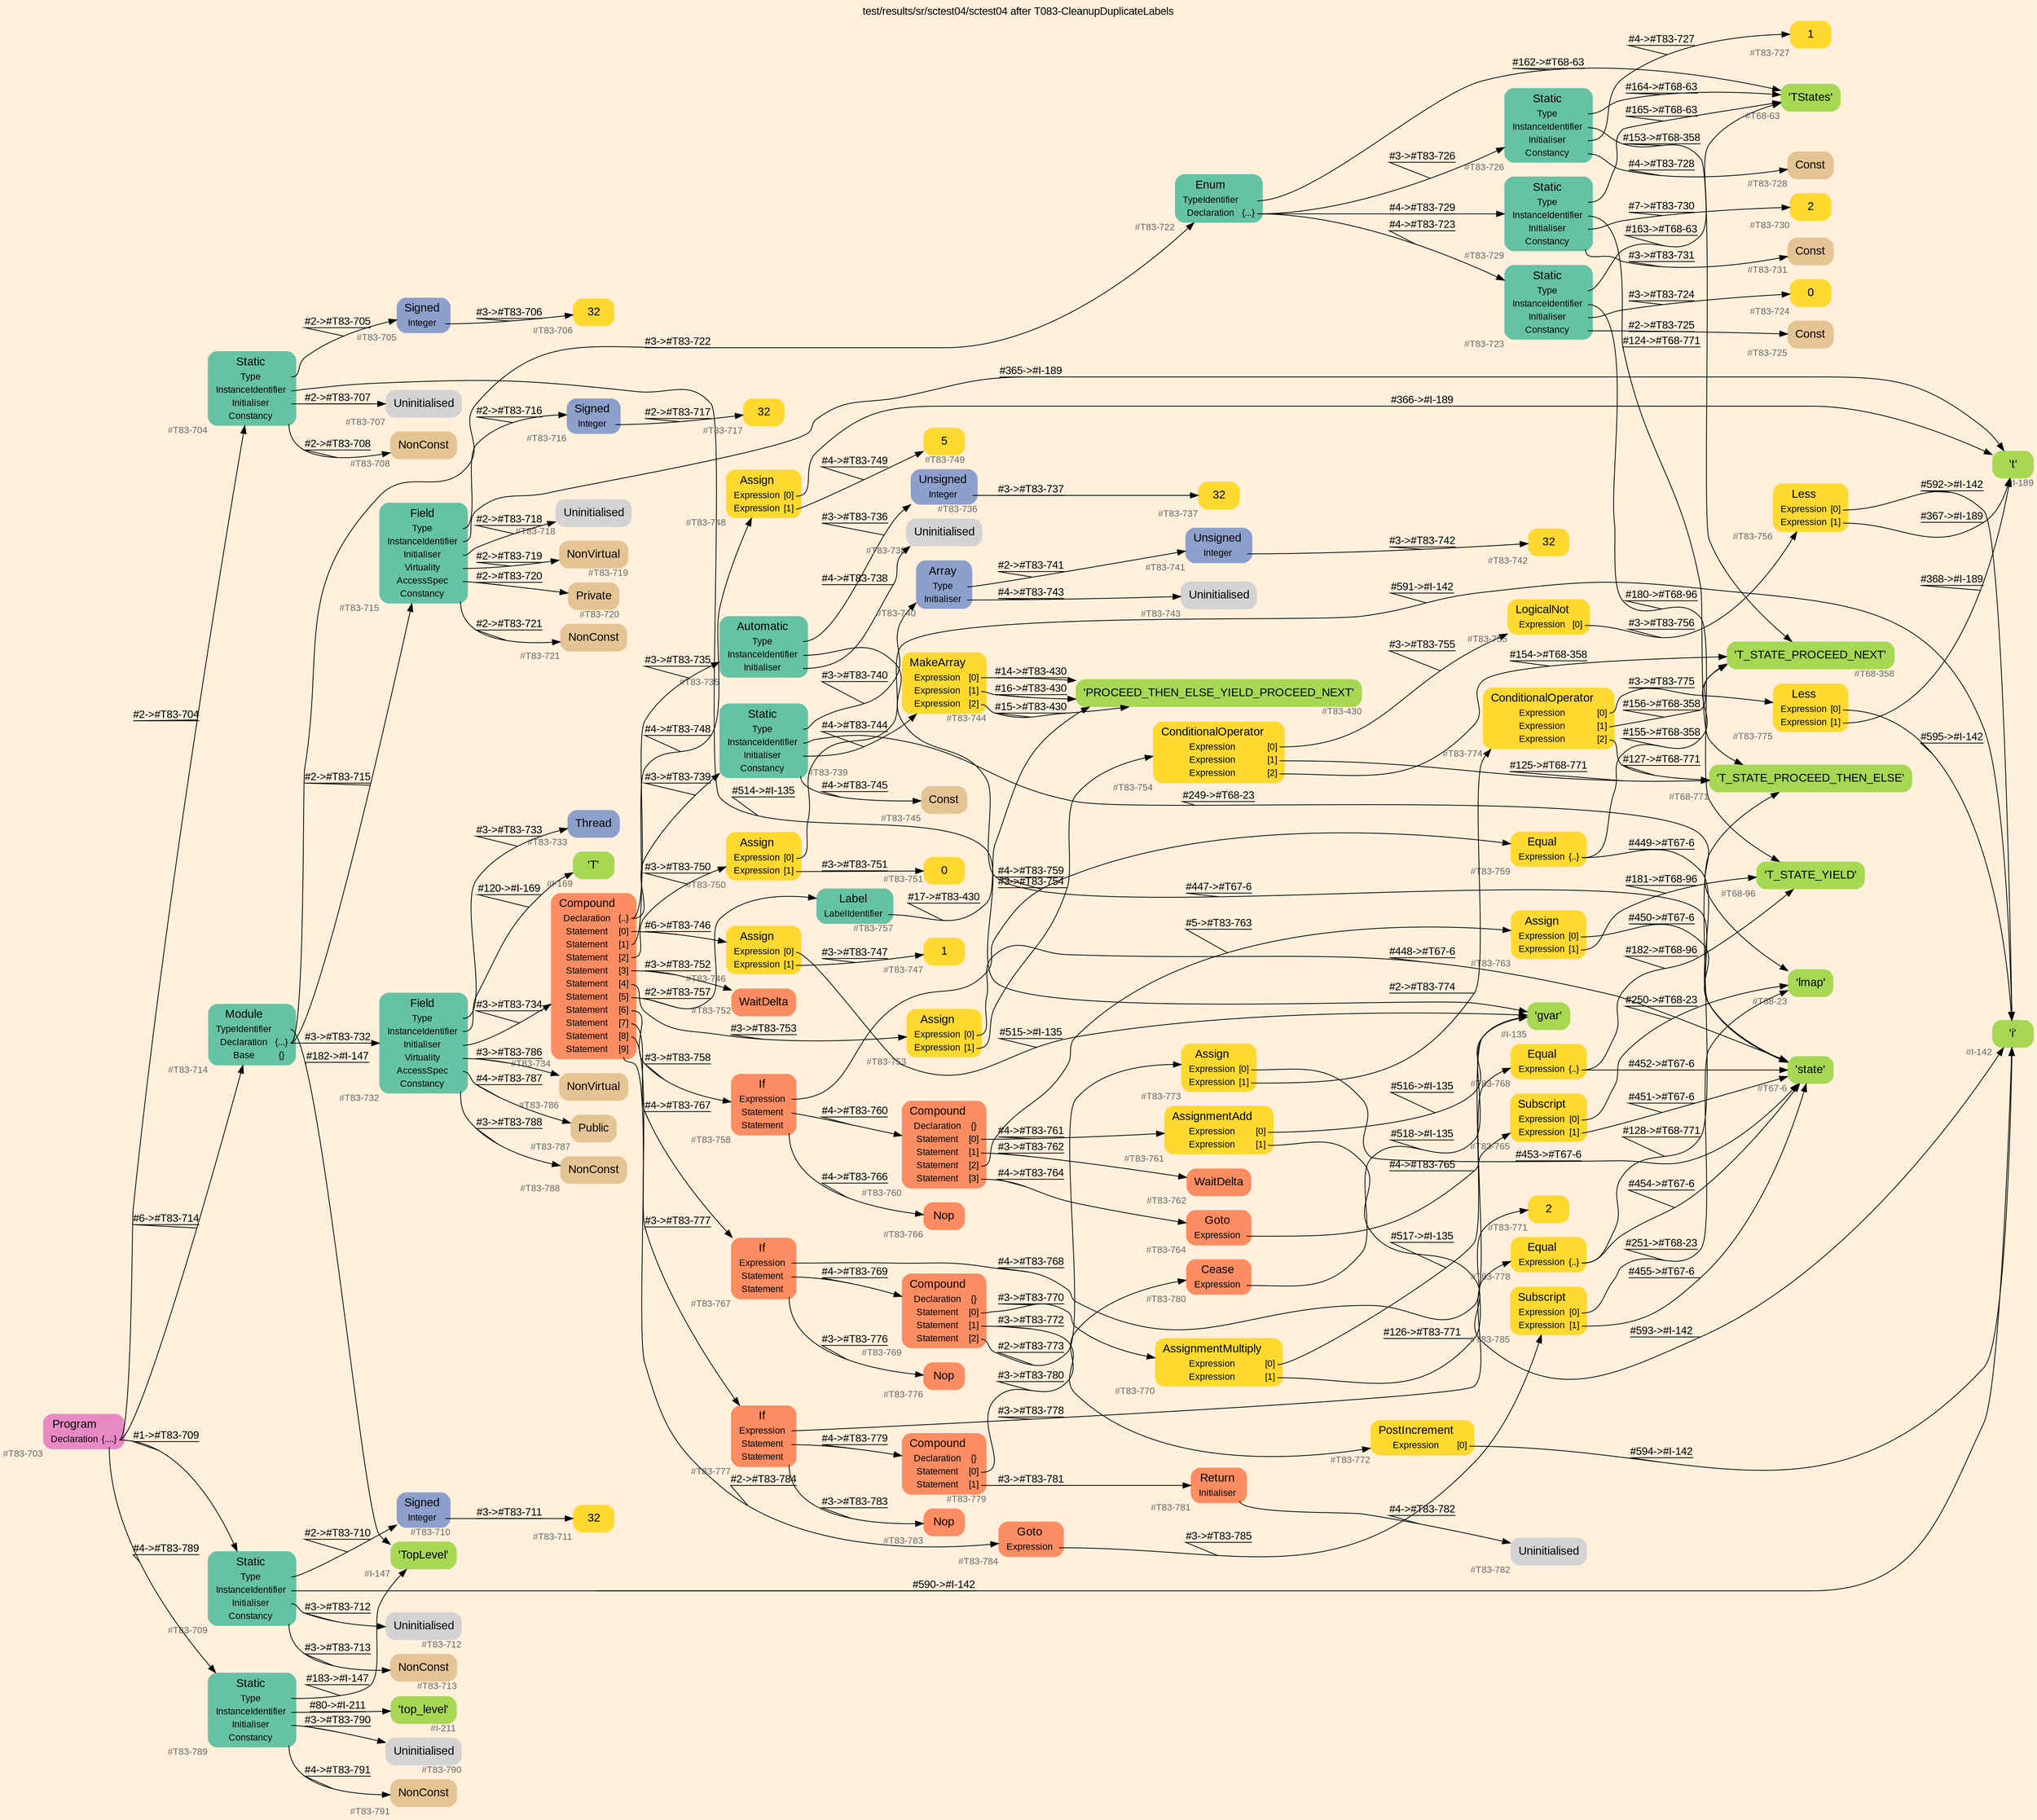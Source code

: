 digraph "test/results/sr/sctest04/sctest04 after T083-CleanupDuplicateLabels" {
label = "test/results/sr/sctest04/sctest04 after T083-CleanupDuplicateLabels"
labelloc = t
graph [
    rankdir = "LR"
    ranksep = 0.3
    bgcolor = antiquewhite1
    color = black
    fontcolor = black
    fontname = "Arial"
];
node [
    fontname = "Arial"
];
edge [
    fontname = "Arial"
];

// -------------------- node figure --------------------
// -------- block #T83-703 ----------
"#T83-703" [
    fillcolor = "/set28/4"
    xlabel = "#T83-703"
    fontsize = "12"
    fontcolor = grey40
    shape = "plaintext"
    label = <<TABLE BORDER="0" CELLBORDER="0" CELLSPACING="0">
     <TR><TD><FONT COLOR="black" POINT-SIZE="15">Program</FONT></TD></TR>
     <TR><TD><FONT COLOR="black" POINT-SIZE="12">Declaration</FONT></TD><TD PORT="port0"><FONT COLOR="black" POINT-SIZE="12">{....}</FONT></TD></TR>
    </TABLE>>
    style = "rounded,filled"
];

// -------- block #T83-704 ----------
"#T83-704" [
    fillcolor = "/set28/1"
    xlabel = "#T83-704"
    fontsize = "12"
    fontcolor = grey40
    shape = "plaintext"
    label = <<TABLE BORDER="0" CELLBORDER="0" CELLSPACING="0">
     <TR><TD><FONT COLOR="black" POINT-SIZE="15">Static</FONT></TD></TR>
     <TR><TD><FONT COLOR="black" POINT-SIZE="12">Type</FONT></TD><TD PORT="port0"></TD></TR>
     <TR><TD><FONT COLOR="black" POINT-SIZE="12">InstanceIdentifier</FONT></TD><TD PORT="port1"></TD></TR>
     <TR><TD><FONT COLOR="black" POINT-SIZE="12">Initialiser</FONT></TD><TD PORT="port2"></TD></TR>
     <TR><TD><FONT COLOR="black" POINT-SIZE="12">Constancy</FONT></TD><TD PORT="port3"></TD></TR>
    </TABLE>>
    style = "rounded,filled"
];

// -------- block #T83-705 ----------
"#T83-705" [
    fillcolor = "/set28/3"
    xlabel = "#T83-705"
    fontsize = "12"
    fontcolor = grey40
    shape = "plaintext"
    label = <<TABLE BORDER="0" CELLBORDER="0" CELLSPACING="0">
     <TR><TD><FONT COLOR="black" POINT-SIZE="15">Signed</FONT></TD></TR>
     <TR><TD><FONT COLOR="black" POINT-SIZE="12">Integer</FONT></TD><TD PORT="port0"></TD></TR>
    </TABLE>>
    style = "rounded,filled"
];

// -------- block #T83-706 ----------
"#T83-706" [
    fillcolor = "/set28/6"
    xlabel = "#T83-706"
    fontsize = "12"
    fontcolor = grey40
    shape = "plaintext"
    label = <<TABLE BORDER="0" CELLBORDER="0" CELLSPACING="0">
     <TR><TD><FONT COLOR="black" POINT-SIZE="15">32</FONT></TD></TR>
    </TABLE>>
    style = "rounded,filled"
];

// -------- block #I-135 ----------
"#I-135" [
    fillcolor = "/set28/5"
    xlabel = "#I-135"
    fontsize = "12"
    fontcolor = grey40
    shape = "plaintext"
    label = <<TABLE BORDER="0" CELLBORDER="0" CELLSPACING="0">
     <TR><TD><FONT COLOR="black" POINT-SIZE="15">'gvar'</FONT></TD></TR>
    </TABLE>>
    style = "rounded,filled"
];

// -------- block #T83-707 ----------
"#T83-707" [
    xlabel = "#T83-707"
    fontsize = "12"
    fontcolor = grey40
    shape = "plaintext"
    label = <<TABLE BORDER="0" CELLBORDER="0" CELLSPACING="0">
     <TR><TD><FONT COLOR="black" POINT-SIZE="15">Uninitialised</FONT></TD></TR>
    </TABLE>>
    style = "rounded,filled"
];

// -------- block #T83-708 ----------
"#T83-708" [
    fillcolor = "/set28/7"
    xlabel = "#T83-708"
    fontsize = "12"
    fontcolor = grey40
    shape = "plaintext"
    label = <<TABLE BORDER="0" CELLBORDER="0" CELLSPACING="0">
     <TR><TD><FONT COLOR="black" POINT-SIZE="15">NonConst</FONT></TD></TR>
    </TABLE>>
    style = "rounded,filled"
];

// -------- block #T83-709 ----------
"#T83-709" [
    fillcolor = "/set28/1"
    xlabel = "#T83-709"
    fontsize = "12"
    fontcolor = grey40
    shape = "plaintext"
    label = <<TABLE BORDER="0" CELLBORDER="0" CELLSPACING="0">
     <TR><TD><FONT COLOR="black" POINT-SIZE="15">Static</FONT></TD></TR>
     <TR><TD><FONT COLOR="black" POINT-SIZE="12">Type</FONT></TD><TD PORT="port0"></TD></TR>
     <TR><TD><FONT COLOR="black" POINT-SIZE="12">InstanceIdentifier</FONT></TD><TD PORT="port1"></TD></TR>
     <TR><TD><FONT COLOR="black" POINT-SIZE="12">Initialiser</FONT></TD><TD PORT="port2"></TD></TR>
     <TR><TD><FONT COLOR="black" POINT-SIZE="12">Constancy</FONT></TD><TD PORT="port3"></TD></TR>
    </TABLE>>
    style = "rounded,filled"
];

// -------- block #T83-710 ----------
"#T83-710" [
    fillcolor = "/set28/3"
    xlabel = "#T83-710"
    fontsize = "12"
    fontcolor = grey40
    shape = "plaintext"
    label = <<TABLE BORDER="0" CELLBORDER="0" CELLSPACING="0">
     <TR><TD><FONT COLOR="black" POINT-SIZE="15">Signed</FONT></TD></TR>
     <TR><TD><FONT COLOR="black" POINT-SIZE="12">Integer</FONT></TD><TD PORT="port0"></TD></TR>
    </TABLE>>
    style = "rounded,filled"
];

// -------- block #T83-711 ----------
"#T83-711" [
    fillcolor = "/set28/6"
    xlabel = "#T83-711"
    fontsize = "12"
    fontcolor = grey40
    shape = "plaintext"
    label = <<TABLE BORDER="0" CELLBORDER="0" CELLSPACING="0">
     <TR><TD><FONT COLOR="black" POINT-SIZE="15">32</FONT></TD></TR>
    </TABLE>>
    style = "rounded,filled"
];

// -------- block #I-142 ----------
"#I-142" [
    fillcolor = "/set28/5"
    xlabel = "#I-142"
    fontsize = "12"
    fontcolor = grey40
    shape = "plaintext"
    label = <<TABLE BORDER="0" CELLBORDER="0" CELLSPACING="0">
     <TR><TD><FONT COLOR="black" POINT-SIZE="15">'i'</FONT></TD></TR>
    </TABLE>>
    style = "rounded,filled"
];

// -------- block #T83-712 ----------
"#T83-712" [
    xlabel = "#T83-712"
    fontsize = "12"
    fontcolor = grey40
    shape = "plaintext"
    label = <<TABLE BORDER="0" CELLBORDER="0" CELLSPACING="0">
     <TR><TD><FONT COLOR="black" POINT-SIZE="15">Uninitialised</FONT></TD></TR>
    </TABLE>>
    style = "rounded,filled"
];

// -------- block #T83-713 ----------
"#T83-713" [
    fillcolor = "/set28/7"
    xlabel = "#T83-713"
    fontsize = "12"
    fontcolor = grey40
    shape = "plaintext"
    label = <<TABLE BORDER="0" CELLBORDER="0" CELLSPACING="0">
     <TR><TD><FONT COLOR="black" POINT-SIZE="15">NonConst</FONT></TD></TR>
    </TABLE>>
    style = "rounded,filled"
];

// -------- block #T83-714 ----------
"#T83-714" [
    fillcolor = "/set28/1"
    xlabel = "#T83-714"
    fontsize = "12"
    fontcolor = grey40
    shape = "plaintext"
    label = <<TABLE BORDER="0" CELLBORDER="0" CELLSPACING="0">
     <TR><TD><FONT COLOR="black" POINT-SIZE="15">Module</FONT></TD></TR>
     <TR><TD><FONT COLOR="black" POINT-SIZE="12">TypeIdentifier</FONT></TD><TD PORT="port0"></TD></TR>
     <TR><TD><FONT COLOR="black" POINT-SIZE="12">Declaration</FONT></TD><TD PORT="port1"><FONT COLOR="black" POINT-SIZE="12">{...}</FONT></TD></TR>
     <TR><TD><FONT COLOR="black" POINT-SIZE="12">Base</FONT></TD><TD PORT="port2"><FONT COLOR="black" POINT-SIZE="12">{}</FONT></TD></TR>
    </TABLE>>
    style = "rounded,filled"
];

// -------- block #I-147 ----------
"#I-147" [
    fillcolor = "/set28/5"
    xlabel = "#I-147"
    fontsize = "12"
    fontcolor = grey40
    shape = "plaintext"
    label = <<TABLE BORDER="0" CELLBORDER="0" CELLSPACING="0">
     <TR><TD><FONT COLOR="black" POINT-SIZE="15">'TopLevel'</FONT></TD></TR>
    </TABLE>>
    style = "rounded,filled"
];

// -------- block #T83-715 ----------
"#T83-715" [
    fillcolor = "/set28/1"
    xlabel = "#T83-715"
    fontsize = "12"
    fontcolor = grey40
    shape = "plaintext"
    label = <<TABLE BORDER="0" CELLBORDER="0" CELLSPACING="0">
     <TR><TD><FONT COLOR="black" POINT-SIZE="15">Field</FONT></TD></TR>
     <TR><TD><FONT COLOR="black" POINT-SIZE="12">Type</FONT></TD><TD PORT="port0"></TD></TR>
     <TR><TD><FONT COLOR="black" POINT-SIZE="12">InstanceIdentifier</FONT></TD><TD PORT="port1"></TD></TR>
     <TR><TD><FONT COLOR="black" POINT-SIZE="12">Initialiser</FONT></TD><TD PORT="port2"></TD></TR>
     <TR><TD><FONT COLOR="black" POINT-SIZE="12">Virtuality</FONT></TD><TD PORT="port3"></TD></TR>
     <TR><TD><FONT COLOR="black" POINT-SIZE="12">AccessSpec</FONT></TD><TD PORT="port4"></TD></TR>
     <TR><TD><FONT COLOR="black" POINT-SIZE="12">Constancy</FONT></TD><TD PORT="port5"></TD></TR>
    </TABLE>>
    style = "rounded,filled"
];

// -------- block #T83-716 ----------
"#T83-716" [
    fillcolor = "/set28/3"
    xlabel = "#T83-716"
    fontsize = "12"
    fontcolor = grey40
    shape = "plaintext"
    label = <<TABLE BORDER="0" CELLBORDER="0" CELLSPACING="0">
     <TR><TD><FONT COLOR="black" POINT-SIZE="15">Signed</FONT></TD></TR>
     <TR><TD><FONT COLOR="black" POINT-SIZE="12">Integer</FONT></TD><TD PORT="port0"></TD></TR>
    </TABLE>>
    style = "rounded,filled"
];

// -------- block #T83-717 ----------
"#T83-717" [
    fillcolor = "/set28/6"
    xlabel = "#T83-717"
    fontsize = "12"
    fontcolor = grey40
    shape = "plaintext"
    label = <<TABLE BORDER="0" CELLBORDER="0" CELLSPACING="0">
     <TR><TD><FONT COLOR="black" POINT-SIZE="15">32</FONT></TD></TR>
    </TABLE>>
    style = "rounded,filled"
];

// -------- block #I-189 ----------
"#I-189" [
    fillcolor = "/set28/5"
    xlabel = "#I-189"
    fontsize = "12"
    fontcolor = grey40
    shape = "plaintext"
    label = <<TABLE BORDER="0" CELLBORDER="0" CELLSPACING="0">
     <TR><TD><FONT COLOR="black" POINT-SIZE="15">'t'</FONT></TD></TR>
    </TABLE>>
    style = "rounded,filled"
];

// -------- block #T83-718 ----------
"#T83-718" [
    xlabel = "#T83-718"
    fontsize = "12"
    fontcolor = grey40
    shape = "plaintext"
    label = <<TABLE BORDER="0" CELLBORDER="0" CELLSPACING="0">
     <TR><TD><FONT COLOR="black" POINT-SIZE="15">Uninitialised</FONT></TD></TR>
    </TABLE>>
    style = "rounded,filled"
];

// -------- block #T83-719 ----------
"#T83-719" [
    fillcolor = "/set28/7"
    xlabel = "#T83-719"
    fontsize = "12"
    fontcolor = grey40
    shape = "plaintext"
    label = <<TABLE BORDER="0" CELLBORDER="0" CELLSPACING="0">
     <TR><TD><FONT COLOR="black" POINT-SIZE="15">NonVirtual</FONT></TD></TR>
    </TABLE>>
    style = "rounded,filled"
];

// -------- block #T83-720 ----------
"#T83-720" [
    fillcolor = "/set28/7"
    xlabel = "#T83-720"
    fontsize = "12"
    fontcolor = grey40
    shape = "plaintext"
    label = <<TABLE BORDER="0" CELLBORDER="0" CELLSPACING="0">
     <TR><TD><FONT COLOR="black" POINT-SIZE="15">Private</FONT></TD></TR>
    </TABLE>>
    style = "rounded,filled"
];

// -------- block #T83-721 ----------
"#T83-721" [
    fillcolor = "/set28/7"
    xlabel = "#T83-721"
    fontsize = "12"
    fontcolor = grey40
    shape = "plaintext"
    label = <<TABLE BORDER="0" CELLBORDER="0" CELLSPACING="0">
     <TR><TD><FONT COLOR="black" POINT-SIZE="15">NonConst</FONT></TD></TR>
    </TABLE>>
    style = "rounded,filled"
];

// -------- block #T83-722 ----------
"#T83-722" [
    fillcolor = "/set28/1"
    xlabel = "#T83-722"
    fontsize = "12"
    fontcolor = grey40
    shape = "plaintext"
    label = <<TABLE BORDER="0" CELLBORDER="0" CELLSPACING="0">
     <TR><TD><FONT COLOR="black" POINT-SIZE="15">Enum</FONT></TD></TR>
     <TR><TD><FONT COLOR="black" POINT-SIZE="12">TypeIdentifier</FONT></TD><TD PORT="port0"></TD></TR>
     <TR><TD><FONT COLOR="black" POINT-SIZE="12">Declaration</FONT></TD><TD PORT="port1"><FONT COLOR="black" POINT-SIZE="12">{...}</FONT></TD></TR>
    </TABLE>>
    style = "rounded,filled"
];

// -------- block #T68-63 ----------
"#T68-63" [
    fillcolor = "/set28/5"
    xlabel = "#T68-63"
    fontsize = "12"
    fontcolor = grey40
    shape = "plaintext"
    label = <<TABLE BORDER="0" CELLBORDER="0" CELLSPACING="0">
     <TR><TD><FONT COLOR="black" POINT-SIZE="15">'TStates'</FONT></TD></TR>
    </TABLE>>
    style = "rounded,filled"
];

// -------- block #T83-723 ----------
"#T83-723" [
    fillcolor = "/set28/1"
    xlabel = "#T83-723"
    fontsize = "12"
    fontcolor = grey40
    shape = "plaintext"
    label = <<TABLE BORDER="0" CELLBORDER="0" CELLSPACING="0">
     <TR><TD><FONT COLOR="black" POINT-SIZE="15">Static</FONT></TD></TR>
     <TR><TD><FONT COLOR="black" POINT-SIZE="12">Type</FONT></TD><TD PORT="port0"></TD></TR>
     <TR><TD><FONT COLOR="black" POINT-SIZE="12">InstanceIdentifier</FONT></TD><TD PORT="port1"></TD></TR>
     <TR><TD><FONT COLOR="black" POINT-SIZE="12">Initialiser</FONT></TD><TD PORT="port2"></TD></TR>
     <TR><TD><FONT COLOR="black" POINT-SIZE="12">Constancy</FONT></TD><TD PORT="port3"></TD></TR>
    </TABLE>>
    style = "rounded,filled"
];

// -------- block #T68-96 ----------
"#T68-96" [
    fillcolor = "/set28/5"
    xlabel = "#T68-96"
    fontsize = "12"
    fontcolor = grey40
    shape = "plaintext"
    label = <<TABLE BORDER="0" CELLBORDER="0" CELLSPACING="0">
     <TR><TD><FONT COLOR="black" POINT-SIZE="15">'T_STATE_YIELD'</FONT></TD></TR>
    </TABLE>>
    style = "rounded,filled"
];

// -------- block #T83-724 ----------
"#T83-724" [
    fillcolor = "/set28/6"
    xlabel = "#T83-724"
    fontsize = "12"
    fontcolor = grey40
    shape = "plaintext"
    label = <<TABLE BORDER="0" CELLBORDER="0" CELLSPACING="0">
     <TR><TD><FONT COLOR="black" POINT-SIZE="15">0</FONT></TD></TR>
    </TABLE>>
    style = "rounded,filled"
];

// -------- block #T83-725 ----------
"#T83-725" [
    fillcolor = "/set28/7"
    xlabel = "#T83-725"
    fontsize = "12"
    fontcolor = grey40
    shape = "plaintext"
    label = <<TABLE BORDER="0" CELLBORDER="0" CELLSPACING="0">
     <TR><TD><FONT COLOR="black" POINT-SIZE="15">Const</FONT></TD></TR>
    </TABLE>>
    style = "rounded,filled"
];

// -------- block #T83-726 ----------
"#T83-726" [
    fillcolor = "/set28/1"
    xlabel = "#T83-726"
    fontsize = "12"
    fontcolor = grey40
    shape = "plaintext"
    label = <<TABLE BORDER="0" CELLBORDER="0" CELLSPACING="0">
     <TR><TD><FONT COLOR="black" POINT-SIZE="15">Static</FONT></TD></TR>
     <TR><TD><FONT COLOR="black" POINT-SIZE="12">Type</FONT></TD><TD PORT="port0"></TD></TR>
     <TR><TD><FONT COLOR="black" POINT-SIZE="12">InstanceIdentifier</FONT></TD><TD PORT="port1"></TD></TR>
     <TR><TD><FONT COLOR="black" POINT-SIZE="12">Initialiser</FONT></TD><TD PORT="port2"></TD></TR>
     <TR><TD><FONT COLOR="black" POINT-SIZE="12">Constancy</FONT></TD><TD PORT="port3"></TD></TR>
    </TABLE>>
    style = "rounded,filled"
];

// -------- block #T68-358 ----------
"#T68-358" [
    fillcolor = "/set28/5"
    xlabel = "#T68-358"
    fontsize = "12"
    fontcolor = grey40
    shape = "plaintext"
    label = <<TABLE BORDER="0" CELLBORDER="0" CELLSPACING="0">
     <TR><TD><FONT COLOR="black" POINT-SIZE="15">'T_STATE_PROCEED_NEXT'</FONT></TD></TR>
    </TABLE>>
    style = "rounded,filled"
];

// -------- block #T83-727 ----------
"#T83-727" [
    fillcolor = "/set28/6"
    xlabel = "#T83-727"
    fontsize = "12"
    fontcolor = grey40
    shape = "plaintext"
    label = <<TABLE BORDER="0" CELLBORDER="0" CELLSPACING="0">
     <TR><TD><FONT COLOR="black" POINT-SIZE="15">1</FONT></TD></TR>
    </TABLE>>
    style = "rounded,filled"
];

// -------- block #T83-728 ----------
"#T83-728" [
    fillcolor = "/set28/7"
    xlabel = "#T83-728"
    fontsize = "12"
    fontcolor = grey40
    shape = "plaintext"
    label = <<TABLE BORDER="0" CELLBORDER="0" CELLSPACING="0">
     <TR><TD><FONT COLOR="black" POINT-SIZE="15">Const</FONT></TD></TR>
    </TABLE>>
    style = "rounded,filled"
];

// -------- block #T83-729 ----------
"#T83-729" [
    fillcolor = "/set28/1"
    xlabel = "#T83-729"
    fontsize = "12"
    fontcolor = grey40
    shape = "plaintext"
    label = <<TABLE BORDER="0" CELLBORDER="0" CELLSPACING="0">
     <TR><TD><FONT COLOR="black" POINT-SIZE="15">Static</FONT></TD></TR>
     <TR><TD><FONT COLOR="black" POINT-SIZE="12">Type</FONT></TD><TD PORT="port0"></TD></TR>
     <TR><TD><FONT COLOR="black" POINT-SIZE="12">InstanceIdentifier</FONT></TD><TD PORT="port1"></TD></TR>
     <TR><TD><FONT COLOR="black" POINT-SIZE="12">Initialiser</FONT></TD><TD PORT="port2"></TD></TR>
     <TR><TD><FONT COLOR="black" POINT-SIZE="12">Constancy</FONT></TD><TD PORT="port3"></TD></TR>
    </TABLE>>
    style = "rounded,filled"
];

// -------- block #T68-771 ----------
"#T68-771" [
    fillcolor = "/set28/5"
    xlabel = "#T68-771"
    fontsize = "12"
    fontcolor = grey40
    shape = "plaintext"
    label = <<TABLE BORDER="0" CELLBORDER="0" CELLSPACING="0">
     <TR><TD><FONT COLOR="black" POINT-SIZE="15">'T_STATE_PROCEED_THEN_ELSE'</FONT></TD></TR>
    </TABLE>>
    style = "rounded,filled"
];

// -------- block #T83-730 ----------
"#T83-730" [
    fillcolor = "/set28/6"
    xlabel = "#T83-730"
    fontsize = "12"
    fontcolor = grey40
    shape = "plaintext"
    label = <<TABLE BORDER="0" CELLBORDER="0" CELLSPACING="0">
     <TR><TD><FONT COLOR="black" POINT-SIZE="15">2</FONT></TD></TR>
    </TABLE>>
    style = "rounded,filled"
];

// -------- block #T83-731 ----------
"#T83-731" [
    fillcolor = "/set28/7"
    xlabel = "#T83-731"
    fontsize = "12"
    fontcolor = grey40
    shape = "plaintext"
    label = <<TABLE BORDER="0" CELLBORDER="0" CELLSPACING="0">
     <TR><TD><FONT COLOR="black" POINT-SIZE="15">Const</FONT></TD></TR>
    </TABLE>>
    style = "rounded,filled"
];

// -------- block #T83-732 ----------
"#T83-732" [
    fillcolor = "/set28/1"
    xlabel = "#T83-732"
    fontsize = "12"
    fontcolor = grey40
    shape = "plaintext"
    label = <<TABLE BORDER="0" CELLBORDER="0" CELLSPACING="0">
     <TR><TD><FONT COLOR="black" POINT-SIZE="15">Field</FONT></TD></TR>
     <TR><TD><FONT COLOR="black" POINT-SIZE="12">Type</FONT></TD><TD PORT="port0"></TD></TR>
     <TR><TD><FONT COLOR="black" POINT-SIZE="12">InstanceIdentifier</FONT></TD><TD PORT="port1"></TD></TR>
     <TR><TD><FONT COLOR="black" POINT-SIZE="12">Initialiser</FONT></TD><TD PORT="port2"></TD></TR>
     <TR><TD><FONT COLOR="black" POINT-SIZE="12">Virtuality</FONT></TD><TD PORT="port3"></TD></TR>
     <TR><TD><FONT COLOR="black" POINT-SIZE="12">AccessSpec</FONT></TD><TD PORT="port4"></TD></TR>
     <TR><TD><FONT COLOR="black" POINT-SIZE="12">Constancy</FONT></TD><TD PORT="port5"></TD></TR>
    </TABLE>>
    style = "rounded,filled"
];

// -------- block #T83-733 ----------
"#T83-733" [
    fillcolor = "/set28/3"
    xlabel = "#T83-733"
    fontsize = "12"
    fontcolor = grey40
    shape = "plaintext"
    label = <<TABLE BORDER="0" CELLBORDER="0" CELLSPACING="0">
     <TR><TD><FONT COLOR="black" POINT-SIZE="15">Thread</FONT></TD></TR>
    </TABLE>>
    style = "rounded,filled"
];

// -------- block #I-169 ----------
"#I-169" [
    fillcolor = "/set28/5"
    xlabel = "#I-169"
    fontsize = "12"
    fontcolor = grey40
    shape = "plaintext"
    label = <<TABLE BORDER="0" CELLBORDER="0" CELLSPACING="0">
     <TR><TD><FONT COLOR="black" POINT-SIZE="15">'T'</FONT></TD></TR>
    </TABLE>>
    style = "rounded,filled"
];

// -------- block #T83-734 ----------
"#T83-734" [
    fillcolor = "/set28/2"
    xlabel = "#T83-734"
    fontsize = "12"
    fontcolor = grey40
    shape = "plaintext"
    label = <<TABLE BORDER="0" CELLBORDER="0" CELLSPACING="0">
     <TR><TD><FONT COLOR="black" POINT-SIZE="15">Compound</FONT></TD></TR>
     <TR><TD><FONT COLOR="black" POINT-SIZE="12">Declaration</FONT></TD><TD PORT="port0"><FONT COLOR="black" POINT-SIZE="12">{..}</FONT></TD></TR>
     <TR><TD><FONT COLOR="black" POINT-SIZE="12">Statement</FONT></TD><TD PORT="port1"><FONT COLOR="black" POINT-SIZE="12">[0]</FONT></TD></TR>
     <TR><TD><FONT COLOR="black" POINT-SIZE="12">Statement</FONT></TD><TD PORT="port2"><FONT COLOR="black" POINT-SIZE="12">[1]</FONT></TD></TR>
     <TR><TD><FONT COLOR="black" POINT-SIZE="12">Statement</FONT></TD><TD PORT="port3"><FONT COLOR="black" POINT-SIZE="12">[2]</FONT></TD></TR>
     <TR><TD><FONT COLOR="black" POINT-SIZE="12">Statement</FONT></TD><TD PORT="port4"><FONT COLOR="black" POINT-SIZE="12">[3]</FONT></TD></TR>
     <TR><TD><FONT COLOR="black" POINT-SIZE="12">Statement</FONT></TD><TD PORT="port5"><FONT COLOR="black" POINT-SIZE="12">[4]</FONT></TD></TR>
     <TR><TD><FONT COLOR="black" POINT-SIZE="12">Statement</FONT></TD><TD PORT="port6"><FONT COLOR="black" POINT-SIZE="12">[5]</FONT></TD></TR>
     <TR><TD><FONT COLOR="black" POINT-SIZE="12">Statement</FONT></TD><TD PORT="port7"><FONT COLOR="black" POINT-SIZE="12">[6]</FONT></TD></TR>
     <TR><TD><FONT COLOR="black" POINT-SIZE="12">Statement</FONT></TD><TD PORT="port8"><FONT COLOR="black" POINT-SIZE="12">[7]</FONT></TD></TR>
     <TR><TD><FONT COLOR="black" POINT-SIZE="12">Statement</FONT></TD><TD PORT="port9"><FONT COLOR="black" POINT-SIZE="12">[8]</FONT></TD></TR>
     <TR><TD><FONT COLOR="black" POINT-SIZE="12">Statement</FONT></TD><TD PORT="port10"><FONT COLOR="black" POINT-SIZE="12">[9]</FONT></TD></TR>
    </TABLE>>
    style = "rounded,filled"
];

// -------- block #T83-735 ----------
"#T83-735" [
    fillcolor = "/set28/1"
    xlabel = "#T83-735"
    fontsize = "12"
    fontcolor = grey40
    shape = "plaintext"
    label = <<TABLE BORDER="0" CELLBORDER="0" CELLSPACING="0">
     <TR><TD><FONT COLOR="black" POINT-SIZE="15">Automatic</FONT></TD></TR>
     <TR><TD><FONT COLOR="black" POINT-SIZE="12">Type</FONT></TD><TD PORT="port0"></TD></TR>
     <TR><TD><FONT COLOR="black" POINT-SIZE="12">InstanceIdentifier</FONT></TD><TD PORT="port1"></TD></TR>
     <TR><TD><FONT COLOR="black" POINT-SIZE="12">Initialiser</FONT></TD><TD PORT="port2"></TD></TR>
    </TABLE>>
    style = "rounded,filled"
];

// -------- block #T83-736 ----------
"#T83-736" [
    fillcolor = "/set28/3"
    xlabel = "#T83-736"
    fontsize = "12"
    fontcolor = grey40
    shape = "plaintext"
    label = <<TABLE BORDER="0" CELLBORDER="0" CELLSPACING="0">
     <TR><TD><FONT COLOR="black" POINT-SIZE="15">Unsigned</FONT></TD></TR>
     <TR><TD><FONT COLOR="black" POINT-SIZE="12">Integer</FONT></TD><TD PORT="port0"></TD></TR>
    </TABLE>>
    style = "rounded,filled"
];

// -------- block #T83-737 ----------
"#T83-737" [
    fillcolor = "/set28/6"
    xlabel = "#T83-737"
    fontsize = "12"
    fontcolor = grey40
    shape = "plaintext"
    label = <<TABLE BORDER="0" CELLBORDER="0" CELLSPACING="0">
     <TR><TD><FONT COLOR="black" POINT-SIZE="15">32</FONT></TD></TR>
    </TABLE>>
    style = "rounded,filled"
];

// -------- block #T67-6 ----------
"#T67-6" [
    fillcolor = "/set28/5"
    xlabel = "#T67-6"
    fontsize = "12"
    fontcolor = grey40
    shape = "plaintext"
    label = <<TABLE BORDER="0" CELLBORDER="0" CELLSPACING="0">
     <TR><TD><FONT COLOR="black" POINT-SIZE="15">'state'</FONT></TD></TR>
    </TABLE>>
    style = "rounded,filled"
];

// -------- block #T83-738 ----------
"#T83-738" [
    xlabel = "#T83-738"
    fontsize = "12"
    fontcolor = grey40
    shape = "plaintext"
    label = <<TABLE BORDER="0" CELLBORDER="0" CELLSPACING="0">
     <TR><TD><FONT COLOR="black" POINT-SIZE="15">Uninitialised</FONT></TD></TR>
    </TABLE>>
    style = "rounded,filled"
];

// -------- block #T83-739 ----------
"#T83-739" [
    fillcolor = "/set28/1"
    xlabel = "#T83-739"
    fontsize = "12"
    fontcolor = grey40
    shape = "plaintext"
    label = <<TABLE BORDER="0" CELLBORDER="0" CELLSPACING="0">
     <TR><TD><FONT COLOR="black" POINT-SIZE="15">Static</FONT></TD></TR>
     <TR><TD><FONT COLOR="black" POINT-SIZE="12">Type</FONT></TD><TD PORT="port0"></TD></TR>
     <TR><TD><FONT COLOR="black" POINT-SIZE="12">InstanceIdentifier</FONT></TD><TD PORT="port1"></TD></TR>
     <TR><TD><FONT COLOR="black" POINT-SIZE="12">Initialiser</FONT></TD><TD PORT="port2"></TD></TR>
     <TR><TD><FONT COLOR="black" POINT-SIZE="12">Constancy</FONT></TD><TD PORT="port3"></TD></TR>
    </TABLE>>
    style = "rounded,filled"
];

// -------- block #T83-740 ----------
"#T83-740" [
    fillcolor = "/set28/3"
    xlabel = "#T83-740"
    fontsize = "12"
    fontcolor = grey40
    shape = "plaintext"
    label = <<TABLE BORDER="0" CELLBORDER="0" CELLSPACING="0">
     <TR><TD><FONT COLOR="black" POINT-SIZE="15">Array</FONT></TD></TR>
     <TR><TD><FONT COLOR="black" POINT-SIZE="12">Type</FONT></TD><TD PORT="port0"></TD></TR>
     <TR><TD><FONT COLOR="black" POINT-SIZE="12">Initialiser</FONT></TD><TD PORT="port1"></TD></TR>
    </TABLE>>
    style = "rounded,filled"
];

// -------- block #T83-741 ----------
"#T83-741" [
    fillcolor = "/set28/3"
    xlabel = "#T83-741"
    fontsize = "12"
    fontcolor = grey40
    shape = "plaintext"
    label = <<TABLE BORDER="0" CELLBORDER="0" CELLSPACING="0">
     <TR><TD><FONT COLOR="black" POINT-SIZE="15">Unsigned</FONT></TD></TR>
     <TR><TD><FONT COLOR="black" POINT-SIZE="12">Integer</FONT></TD><TD PORT="port0"></TD></TR>
    </TABLE>>
    style = "rounded,filled"
];

// -------- block #T83-742 ----------
"#T83-742" [
    fillcolor = "/set28/6"
    xlabel = "#T83-742"
    fontsize = "12"
    fontcolor = grey40
    shape = "plaintext"
    label = <<TABLE BORDER="0" CELLBORDER="0" CELLSPACING="0">
     <TR><TD><FONT COLOR="black" POINT-SIZE="15">32</FONT></TD></TR>
    </TABLE>>
    style = "rounded,filled"
];

// -------- block #T83-743 ----------
"#T83-743" [
    xlabel = "#T83-743"
    fontsize = "12"
    fontcolor = grey40
    shape = "plaintext"
    label = <<TABLE BORDER="0" CELLBORDER="0" CELLSPACING="0">
     <TR><TD><FONT COLOR="black" POINT-SIZE="15">Uninitialised</FONT></TD></TR>
    </TABLE>>
    style = "rounded,filled"
];

// -------- block #T68-23 ----------
"#T68-23" [
    fillcolor = "/set28/5"
    xlabel = "#T68-23"
    fontsize = "12"
    fontcolor = grey40
    shape = "plaintext"
    label = <<TABLE BORDER="0" CELLBORDER="0" CELLSPACING="0">
     <TR><TD><FONT COLOR="black" POINT-SIZE="15">'lmap'</FONT></TD></TR>
    </TABLE>>
    style = "rounded,filled"
];

// -------- block #T83-744 ----------
"#T83-744" [
    fillcolor = "/set28/6"
    xlabel = "#T83-744"
    fontsize = "12"
    fontcolor = grey40
    shape = "plaintext"
    label = <<TABLE BORDER="0" CELLBORDER="0" CELLSPACING="0">
     <TR><TD><FONT COLOR="black" POINT-SIZE="15">MakeArray</FONT></TD></TR>
     <TR><TD><FONT COLOR="black" POINT-SIZE="12">Expression</FONT></TD><TD PORT="port0"><FONT COLOR="black" POINT-SIZE="12">[0]</FONT></TD></TR>
     <TR><TD><FONT COLOR="black" POINT-SIZE="12">Expression</FONT></TD><TD PORT="port1"><FONT COLOR="black" POINT-SIZE="12">[1]</FONT></TD></TR>
     <TR><TD><FONT COLOR="black" POINT-SIZE="12">Expression</FONT></TD><TD PORT="port2"><FONT COLOR="black" POINT-SIZE="12">[2]</FONT></TD></TR>
    </TABLE>>
    style = "rounded,filled"
];

// -------- block #T83-430 ----------
"#T83-430" [
    fillcolor = "/set28/5"
    xlabel = "#T83-430"
    fontsize = "12"
    fontcolor = grey40
    shape = "plaintext"
    label = <<TABLE BORDER="0" CELLBORDER="0" CELLSPACING="0">
     <TR><TD><FONT COLOR="black" POINT-SIZE="15">'PROCEED_THEN_ELSE_YIELD_PROCEED_NEXT'</FONT></TD></TR>
    </TABLE>>
    style = "rounded,filled"
];

// -------- block #T83-745 ----------
"#T83-745" [
    fillcolor = "/set28/7"
    xlabel = "#T83-745"
    fontsize = "12"
    fontcolor = grey40
    shape = "plaintext"
    label = <<TABLE BORDER="0" CELLBORDER="0" CELLSPACING="0">
     <TR><TD><FONT COLOR="black" POINT-SIZE="15">Const</FONT></TD></TR>
    </TABLE>>
    style = "rounded,filled"
];

// -------- block #T83-746 ----------
"#T83-746" [
    fillcolor = "/set28/6"
    xlabel = "#T83-746"
    fontsize = "12"
    fontcolor = grey40
    shape = "plaintext"
    label = <<TABLE BORDER="0" CELLBORDER="0" CELLSPACING="0">
     <TR><TD><FONT COLOR="black" POINT-SIZE="15">Assign</FONT></TD></TR>
     <TR><TD><FONT COLOR="black" POINT-SIZE="12">Expression</FONT></TD><TD PORT="port0"><FONT COLOR="black" POINT-SIZE="12">[0]</FONT></TD></TR>
     <TR><TD><FONT COLOR="black" POINT-SIZE="12">Expression</FONT></TD><TD PORT="port1"><FONT COLOR="black" POINT-SIZE="12">[1]</FONT></TD></TR>
    </TABLE>>
    style = "rounded,filled"
];

// -------- block #T83-747 ----------
"#T83-747" [
    fillcolor = "/set28/6"
    xlabel = "#T83-747"
    fontsize = "12"
    fontcolor = grey40
    shape = "plaintext"
    label = <<TABLE BORDER="0" CELLBORDER="0" CELLSPACING="0">
     <TR><TD><FONT COLOR="black" POINT-SIZE="15">1</FONT></TD></TR>
    </TABLE>>
    style = "rounded,filled"
];

// -------- block #T83-748 ----------
"#T83-748" [
    fillcolor = "/set28/6"
    xlabel = "#T83-748"
    fontsize = "12"
    fontcolor = grey40
    shape = "plaintext"
    label = <<TABLE BORDER="0" CELLBORDER="0" CELLSPACING="0">
     <TR><TD><FONT COLOR="black" POINT-SIZE="15">Assign</FONT></TD></TR>
     <TR><TD><FONT COLOR="black" POINT-SIZE="12">Expression</FONT></TD><TD PORT="port0"><FONT COLOR="black" POINT-SIZE="12">[0]</FONT></TD></TR>
     <TR><TD><FONT COLOR="black" POINT-SIZE="12">Expression</FONT></TD><TD PORT="port1"><FONT COLOR="black" POINT-SIZE="12">[1]</FONT></TD></TR>
    </TABLE>>
    style = "rounded,filled"
];

// -------- block #T83-749 ----------
"#T83-749" [
    fillcolor = "/set28/6"
    xlabel = "#T83-749"
    fontsize = "12"
    fontcolor = grey40
    shape = "plaintext"
    label = <<TABLE BORDER="0" CELLBORDER="0" CELLSPACING="0">
     <TR><TD><FONT COLOR="black" POINT-SIZE="15">5</FONT></TD></TR>
    </TABLE>>
    style = "rounded,filled"
];

// -------- block #T83-750 ----------
"#T83-750" [
    fillcolor = "/set28/6"
    xlabel = "#T83-750"
    fontsize = "12"
    fontcolor = grey40
    shape = "plaintext"
    label = <<TABLE BORDER="0" CELLBORDER="0" CELLSPACING="0">
     <TR><TD><FONT COLOR="black" POINT-SIZE="15">Assign</FONT></TD></TR>
     <TR><TD><FONT COLOR="black" POINT-SIZE="12">Expression</FONT></TD><TD PORT="port0"><FONT COLOR="black" POINT-SIZE="12">[0]</FONT></TD></TR>
     <TR><TD><FONT COLOR="black" POINT-SIZE="12">Expression</FONT></TD><TD PORT="port1"><FONT COLOR="black" POINT-SIZE="12">[1]</FONT></TD></TR>
    </TABLE>>
    style = "rounded,filled"
];

// -------- block #T83-751 ----------
"#T83-751" [
    fillcolor = "/set28/6"
    xlabel = "#T83-751"
    fontsize = "12"
    fontcolor = grey40
    shape = "plaintext"
    label = <<TABLE BORDER="0" CELLBORDER="0" CELLSPACING="0">
     <TR><TD><FONT COLOR="black" POINT-SIZE="15">0</FONT></TD></TR>
    </TABLE>>
    style = "rounded,filled"
];

// -------- block #T83-752 ----------
"#T83-752" [
    fillcolor = "/set28/2"
    xlabel = "#T83-752"
    fontsize = "12"
    fontcolor = grey40
    shape = "plaintext"
    label = <<TABLE BORDER="0" CELLBORDER="0" CELLSPACING="0">
     <TR><TD><FONT COLOR="black" POINT-SIZE="15">WaitDelta</FONT></TD></TR>
    </TABLE>>
    style = "rounded,filled"
];

// -------- block #T83-753 ----------
"#T83-753" [
    fillcolor = "/set28/6"
    xlabel = "#T83-753"
    fontsize = "12"
    fontcolor = grey40
    shape = "plaintext"
    label = <<TABLE BORDER="0" CELLBORDER="0" CELLSPACING="0">
     <TR><TD><FONT COLOR="black" POINT-SIZE="15">Assign</FONT></TD></TR>
     <TR><TD><FONT COLOR="black" POINT-SIZE="12">Expression</FONT></TD><TD PORT="port0"><FONT COLOR="black" POINT-SIZE="12">[0]</FONT></TD></TR>
     <TR><TD><FONT COLOR="black" POINT-SIZE="12">Expression</FONT></TD><TD PORT="port1"><FONT COLOR="black" POINT-SIZE="12">[1]</FONT></TD></TR>
    </TABLE>>
    style = "rounded,filled"
];

// -------- block #T83-754 ----------
"#T83-754" [
    fillcolor = "/set28/6"
    xlabel = "#T83-754"
    fontsize = "12"
    fontcolor = grey40
    shape = "plaintext"
    label = <<TABLE BORDER="0" CELLBORDER="0" CELLSPACING="0">
     <TR><TD><FONT COLOR="black" POINT-SIZE="15">ConditionalOperator</FONT></TD></TR>
     <TR><TD><FONT COLOR="black" POINT-SIZE="12">Expression</FONT></TD><TD PORT="port0"><FONT COLOR="black" POINT-SIZE="12">[0]</FONT></TD></TR>
     <TR><TD><FONT COLOR="black" POINT-SIZE="12">Expression</FONT></TD><TD PORT="port1"><FONT COLOR="black" POINT-SIZE="12">[1]</FONT></TD></TR>
     <TR><TD><FONT COLOR="black" POINT-SIZE="12">Expression</FONT></TD><TD PORT="port2"><FONT COLOR="black" POINT-SIZE="12">[2]</FONT></TD></TR>
    </TABLE>>
    style = "rounded,filled"
];

// -------- block #T83-755 ----------
"#T83-755" [
    fillcolor = "/set28/6"
    xlabel = "#T83-755"
    fontsize = "12"
    fontcolor = grey40
    shape = "plaintext"
    label = <<TABLE BORDER="0" CELLBORDER="0" CELLSPACING="0">
     <TR><TD><FONT COLOR="black" POINT-SIZE="15">LogicalNot</FONT></TD></TR>
     <TR><TD><FONT COLOR="black" POINT-SIZE="12">Expression</FONT></TD><TD PORT="port0"><FONT COLOR="black" POINT-SIZE="12">[0]</FONT></TD></TR>
    </TABLE>>
    style = "rounded,filled"
];

// -------- block #T83-756 ----------
"#T83-756" [
    fillcolor = "/set28/6"
    xlabel = "#T83-756"
    fontsize = "12"
    fontcolor = grey40
    shape = "plaintext"
    label = <<TABLE BORDER="0" CELLBORDER="0" CELLSPACING="0">
     <TR><TD><FONT COLOR="black" POINT-SIZE="15">Less</FONT></TD></TR>
     <TR><TD><FONT COLOR="black" POINT-SIZE="12">Expression</FONT></TD><TD PORT="port0"><FONT COLOR="black" POINT-SIZE="12">[0]</FONT></TD></TR>
     <TR><TD><FONT COLOR="black" POINT-SIZE="12">Expression</FONT></TD><TD PORT="port1"><FONT COLOR="black" POINT-SIZE="12">[1]</FONT></TD></TR>
    </TABLE>>
    style = "rounded,filled"
];

// -------- block #T83-757 ----------
"#T83-757" [
    fillcolor = "/set28/1"
    xlabel = "#T83-757"
    fontsize = "12"
    fontcolor = grey40
    shape = "plaintext"
    label = <<TABLE BORDER="0" CELLBORDER="0" CELLSPACING="0">
     <TR><TD><FONT COLOR="black" POINT-SIZE="15">Label</FONT></TD></TR>
     <TR><TD><FONT COLOR="black" POINT-SIZE="12">LabelIdentifier</FONT></TD><TD PORT="port0"></TD></TR>
    </TABLE>>
    style = "rounded,filled"
];

// -------- block #T83-758 ----------
"#T83-758" [
    fillcolor = "/set28/2"
    xlabel = "#T83-758"
    fontsize = "12"
    fontcolor = grey40
    shape = "plaintext"
    label = <<TABLE BORDER="0" CELLBORDER="0" CELLSPACING="0">
     <TR><TD><FONT COLOR="black" POINT-SIZE="15">If</FONT></TD></TR>
     <TR><TD><FONT COLOR="black" POINT-SIZE="12">Expression</FONT></TD><TD PORT="port0"></TD></TR>
     <TR><TD><FONT COLOR="black" POINT-SIZE="12">Statement</FONT></TD><TD PORT="port1"></TD></TR>
     <TR><TD><FONT COLOR="black" POINT-SIZE="12">Statement</FONT></TD><TD PORT="port2"></TD></TR>
    </TABLE>>
    style = "rounded,filled"
];

// -------- block #T83-759 ----------
"#T83-759" [
    fillcolor = "/set28/6"
    xlabel = "#T83-759"
    fontsize = "12"
    fontcolor = grey40
    shape = "plaintext"
    label = <<TABLE BORDER="0" CELLBORDER="0" CELLSPACING="0">
     <TR><TD><FONT COLOR="black" POINT-SIZE="15">Equal</FONT></TD></TR>
     <TR><TD><FONT COLOR="black" POINT-SIZE="12">Expression</FONT></TD><TD PORT="port0"><FONT COLOR="black" POINT-SIZE="12">{..}</FONT></TD></TR>
    </TABLE>>
    style = "rounded,filled"
];

// -------- block #T83-760 ----------
"#T83-760" [
    fillcolor = "/set28/2"
    xlabel = "#T83-760"
    fontsize = "12"
    fontcolor = grey40
    shape = "plaintext"
    label = <<TABLE BORDER="0" CELLBORDER="0" CELLSPACING="0">
     <TR><TD><FONT COLOR="black" POINT-SIZE="15">Compound</FONT></TD></TR>
     <TR><TD><FONT COLOR="black" POINT-SIZE="12">Declaration</FONT></TD><TD PORT="port0"><FONT COLOR="black" POINT-SIZE="12">{}</FONT></TD></TR>
     <TR><TD><FONT COLOR="black" POINT-SIZE="12">Statement</FONT></TD><TD PORT="port1"><FONT COLOR="black" POINT-SIZE="12">[0]</FONT></TD></TR>
     <TR><TD><FONT COLOR="black" POINT-SIZE="12">Statement</FONT></TD><TD PORT="port2"><FONT COLOR="black" POINT-SIZE="12">[1]</FONT></TD></TR>
     <TR><TD><FONT COLOR="black" POINT-SIZE="12">Statement</FONT></TD><TD PORT="port3"><FONT COLOR="black" POINT-SIZE="12">[2]</FONT></TD></TR>
     <TR><TD><FONT COLOR="black" POINT-SIZE="12">Statement</FONT></TD><TD PORT="port4"><FONT COLOR="black" POINT-SIZE="12">[3]</FONT></TD></TR>
    </TABLE>>
    style = "rounded,filled"
];

// -------- block #T83-761 ----------
"#T83-761" [
    fillcolor = "/set28/6"
    xlabel = "#T83-761"
    fontsize = "12"
    fontcolor = grey40
    shape = "plaintext"
    label = <<TABLE BORDER="0" CELLBORDER="0" CELLSPACING="0">
     <TR><TD><FONT COLOR="black" POINT-SIZE="15">AssignmentAdd</FONT></TD></TR>
     <TR><TD><FONT COLOR="black" POINT-SIZE="12">Expression</FONT></TD><TD PORT="port0"><FONT COLOR="black" POINT-SIZE="12">[0]</FONT></TD></TR>
     <TR><TD><FONT COLOR="black" POINT-SIZE="12">Expression</FONT></TD><TD PORT="port1"><FONT COLOR="black" POINT-SIZE="12">[1]</FONT></TD></TR>
    </TABLE>>
    style = "rounded,filled"
];

// -------- block #T83-762 ----------
"#T83-762" [
    fillcolor = "/set28/2"
    xlabel = "#T83-762"
    fontsize = "12"
    fontcolor = grey40
    shape = "plaintext"
    label = <<TABLE BORDER="0" CELLBORDER="0" CELLSPACING="0">
     <TR><TD><FONT COLOR="black" POINT-SIZE="15">WaitDelta</FONT></TD></TR>
    </TABLE>>
    style = "rounded,filled"
];

// -------- block #T83-763 ----------
"#T83-763" [
    fillcolor = "/set28/6"
    xlabel = "#T83-763"
    fontsize = "12"
    fontcolor = grey40
    shape = "plaintext"
    label = <<TABLE BORDER="0" CELLBORDER="0" CELLSPACING="0">
     <TR><TD><FONT COLOR="black" POINT-SIZE="15">Assign</FONT></TD></TR>
     <TR><TD><FONT COLOR="black" POINT-SIZE="12">Expression</FONT></TD><TD PORT="port0"><FONT COLOR="black" POINT-SIZE="12">[0]</FONT></TD></TR>
     <TR><TD><FONT COLOR="black" POINT-SIZE="12">Expression</FONT></TD><TD PORT="port1"><FONT COLOR="black" POINT-SIZE="12">[1]</FONT></TD></TR>
    </TABLE>>
    style = "rounded,filled"
];

// -------- block #T83-764 ----------
"#T83-764" [
    fillcolor = "/set28/2"
    xlabel = "#T83-764"
    fontsize = "12"
    fontcolor = grey40
    shape = "plaintext"
    label = <<TABLE BORDER="0" CELLBORDER="0" CELLSPACING="0">
     <TR><TD><FONT COLOR="black" POINT-SIZE="15">Goto</FONT></TD></TR>
     <TR><TD><FONT COLOR="black" POINT-SIZE="12">Expression</FONT></TD><TD PORT="port0"></TD></TR>
    </TABLE>>
    style = "rounded,filled"
];

// -------- block #T83-765 ----------
"#T83-765" [
    fillcolor = "/set28/6"
    xlabel = "#T83-765"
    fontsize = "12"
    fontcolor = grey40
    shape = "plaintext"
    label = <<TABLE BORDER="0" CELLBORDER="0" CELLSPACING="0">
     <TR><TD><FONT COLOR="black" POINT-SIZE="15">Subscript</FONT></TD></TR>
     <TR><TD><FONT COLOR="black" POINT-SIZE="12">Expression</FONT></TD><TD PORT="port0"><FONT COLOR="black" POINT-SIZE="12">[0]</FONT></TD></TR>
     <TR><TD><FONT COLOR="black" POINT-SIZE="12">Expression</FONT></TD><TD PORT="port1"><FONT COLOR="black" POINT-SIZE="12">[1]</FONT></TD></TR>
    </TABLE>>
    style = "rounded,filled"
];

// -------- block #T83-766 ----------
"#T83-766" [
    fillcolor = "/set28/2"
    xlabel = "#T83-766"
    fontsize = "12"
    fontcolor = grey40
    shape = "plaintext"
    label = <<TABLE BORDER="0" CELLBORDER="0" CELLSPACING="0">
     <TR><TD><FONT COLOR="black" POINT-SIZE="15">Nop</FONT></TD></TR>
    </TABLE>>
    style = "rounded,filled"
];

// -------- block #T83-767 ----------
"#T83-767" [
    fillcolor = "/set28/2"
    xlabel = "#T83-767"
    fontsize = "12"
    fontcolor = grey40
    shape = "plaintext"
    label = <<TABLE BORDER="0" CELLBORDER="0" CELLSPACING="0">
     <TR><TD><FONT COLOR="black" POINT-SIZE="15">If</FONT></TD></TR>
     <TR><TD><FONT COLOR="black" POINT-SIZE="12">Expression</FONT></TD><TD PORT="port0"></TD></TR>
     <TR><TD><FONT COLOR="black" POINT-SIZE="12">Statement</FONT></TD><TD PORT="port1"></TD></TR>
     <TR><TD><FONT COLOR="black" POINT-SIZE="12">Statement</FONT></TD><TD PORT="port2"></TD></TR>
    </TABLE>>
    style = "rounded,filled"
];

// -------- block #T83-768 ----------
"#T83-768" [
    fillcolor = "/set28/6"
    xlabel = "#T83-768"
    fontsize = "12"
    fontcolor = grey40
    shape = "plaintext"
    label = <<TABLE BORDER="0" CELLBORDER="0" CELLSPACING="0">
     <TR><TD><FONT COLOR="black" POINT-SIZE="15">Equal</FONT></TD></TR>
     <TR><TD><FONT COLOR="black" POINT-SIZE="12">Expression</FONT></TD><TD PORT="port0"><FONT COLOR="black" POINT-SIZE="12">{..}</FONT></TD></TR>
    </TABLE>>
    style = "rounded,filled"
];

// -------- block #T83-769 ----------
"#T83-769" [
    fillcolor = "/set28/2"
    xlabel = "#T83-769"
    fontsize = "12"
    fontcolor = grey40
    shape = "plaintext"
    label = <<TABLE BORDER="0" CELLBORDER="0" CELLSPACING="0">
     <TR><TD><FONT COLOR="black" POINT-SIZE="15">Compound</FONT></TD></TR>
     <TR><TD><FONT COLOR="black" POINT-SIZE="12">Declaration</FONT></TD><TD PORT="port0"><FONT COLOR="black" POINT-SIZE="12">{}</FONT></TD></TR>
     <TR><TD><FONT COLOR="black" POINT-SIZE="12">Statement</FONT></TD><TD PORT="port1"><FONT COLOR="black" POINT-SIZE="12">[0]</FONT></TD></TR>
     <TR><TD><FONT COLOR="black" POINT-SIZE="12">Statement</FONT></TD><TD PORT="port2"><FONT COLOR="black" POINT-SIZE="12">[1]</FONT></TD></TR>
     <TR><TD><FONT COLOR="black" POINT-SIZE="12">Statement</FONT></TD><TD PORT="port3"><FONT COLOR="black" POINT-SIZE="12">[2]</FONT></TD></TR>
    </TABLE>>
    style = "rounded,filled"
];

// -------- block #T83-770 ----------
"#T83-770" [
    fillcolor = "/set28/6"
    xlabel = "#T83-770"
    fontsize = "12"
    fontcolor = grey40
    shape = "plaintext"
    label = <<TABLE BORDER="0" CELLBORDER="0" CELLSPACING="0">
     <TR><TD><FONT COLOR="black" POINT-SIZE="15">AssignmentMultiply</FONT></TD></TR>
     <TR><TD><FONT COLOR="black" POINT-SIZE="12">Expression</FONT></TD><TD PORT="port0"><FONT COLOR="black" POINT-SIZE="12">[0]</FONT></TD></TR>
     <TR><TD><FONT COLOR="black" POINT-SIZE="12">Expression</FONT></TD><TD PORT="port1"><FONT COLOR="black" POINT-SIZE="12">[1]</FONT></TD></TR>
    </TABLE>>
    style = "rounded,filled"
];

// -------- block #T83-771 ----------
"#T83-771" [
    fillcolor = "/set28/6"
    xlabel = "#T83-771"
    fontsize = "12"
    fontcolor = grey40
    shape = "plaintext"
    label = <<TABLE BORDER="0" CELLBORDER="0" CELLSPACING="0">
     <TR><TD><FONT COLOR="black" POINT-SIZE="15">2</FONT></TD></TR>
    </TABLE>>
    style = "rounded,filled"
];

// -------- block #T83-772 ----------
"#T83-772" [
    fillcolor = "/set28/6"
    xlabel = "#T83-772"
    fontsize = "12"
    fontcolor = grey40
    shape = "plaintext"
    label = <<TABLE BORDER="0" CELLBORDER="0" CELLSPACING="0">
     <TR><TD><FONT COLOR="black" POINT-SIZE="15">PostIncrement</FONT></TD></TR>
     <TR><TD><FONT COLOR="black" POINT-SIZE="12">Expression</FONT></TD><TD PORT="port0"><FONT COLOR="black" POINT-SIZE="12">[0]</FONT></TD></TR>
    </TABLE>>
    style = "rounded,filled"
];

// -------- block #T83-773 ----------
"#T83-773" [
    fillcolor = "/set28/6"
    xlabel = "#T83-773"
    fontsize = "12"
    fontcolor = grey40
    shape = "plaintext"
    label = <<TABLE BORDER="0" CELLBORDER="0" CELLSPACING="0">
     <TR><TD><FONT COLOR="black" POINT-SIZE="15">Assign</FONT></TD></TR>
     <TR><TD><FONT COLOR="black" POINT-SIZE="12">Expression</FONT></TD><TD PORT="port0"><FONT COLOR="black" POINT-SIZE="12">[0]</FONT></TD></TR>
     <TR><TD><FONT COLOR="black" POINT-SIZE="12">Expression</FONT></TD><TD PORT="port1"><FONT COLOR="black" POINT-SIZE="12">[1]</FONT></TD></TR>
    </TABLE>>
    style = "rounded,filled"
];

// -------- block #T83-774 ----------
"#T83-774" [
    fillcolor = "/set28/6"
    xlabel = "#T83-774"
    fontsize = "12"
    fontcolor = grey40
    shape = "plaintext"
    label = <<TABLE BORDER="0" CELLBORDER="0" CELLSPACING="0">
     <TR><TD><FONT COLOR="black" POINT-SIZE="15">ConditionalOperator</FONT></TD></TR>
     <TR><TD><FONT COLOR="black" POINT-SIZE="12">Expression</FONT></TD><TD PORT="port0"><FONT COLOR="black" POINT-SIZE="12">[0]</FONT></TD></TR>
     <TR><TD><FONT COLOR="black" POINT-SIZE="12">Expression</FONT></TD><TD PORT="port1"><FONT COLOR="black" POINT-SIZE="12">[1]</FONT></TD></TR>
     <TR><TD><FONT COLOR="black" POINT-SIZE="12">Expression</FONT></TD><TD PORT="port2"><FONT COLOR="black" POINT-SIZE="12">[2]</FONT></TD></TR>
    </TABLE>>
    style = "rounded,filled"
];

// -------- block #T83-775 ----------
"#T83-775" [
    fillcolor = "/set28/6"
    xlabel = "#T83-775"
    fontsize = "12"
    fontcolor = grey40
    shape = "plaintext"
    label = <<TABLE BORDER="0" CELLBORDER="0" CELLSPACING="0">
     <TR><TD><FONT COLOR="black" POINT-SIZE="15">Less</FONT></TD></TR>
     <TR><TD><FONT COLOR="black" POINT-SIZE="12">Expression</FONT></TD><TD PORT="port0"><FONT COLOR="black" POINT-SIZE="12">[0]</FONT></TD></TR>
     <TR><TD><FONT COLOR="black" POINT-SIZE="12">Expression</FONT></TD><TD PORT="port1"><FONT COLOR="black" POINT-SIZE="12">[1]</FONT></TD></TR>
    </TABLE>>
    style = "rounded,filled"
];

// -------- block #T83-776 ----------
"#T83-776" [
    fillcolor = "/set28/2"
    xlabel = "#T83-776"
    fontsize = "12"
    fontcolor = grey40
    shape = "plaintext"
    label = <<TABLE BORDER="0" CELLBORDER="0" CELLSPACING="0">
     <TR><TD><FONT COLOR="black" POINT-SIZE="15">Nop</FONT></TD></TR>
    </TABLE>>
    style = "rounded,filled"
];

// -------- block #T83-777 ----------
"#T83-777" [
    fillcolor = "/set28/2"
    xlabel = "#T83-777"
    fontsize = "12"
    fontcolor = grey40
    shape = "plaintext"
    label = <<TABLE BORDER="0" CELLBORDER="0" CELLSPACING="0">
     <TR><TD><FONT COLOR="black" POINT-SIZE="15">If</FONT></TD></TR>
     <TR><TD><FONT COLOR="black" POINT-SIZE="12">Expression</FONT></TD><TD PORT="port0"></TD></TR>
     <TR><TD><FONT COLOR="black" POINT-SIZE="12">Statement</FONT></TD><TD PORT="port1"></TD></TR>
     <TR><TD><FONT COLOR="black" POINT-SIZE="12">Statement</FONT></TD><TD PORT="port2"></TD></TR>
    </TABLE>>
    style = "rounded,filled"
];

// -------- block #T83-778 ----------
"#T83-778" [
    fillcolor = "/set28/6"
    xlabel = "#T83-778"
    fontsize = "12"
    fontcolor = grey40
    shape = "plaintext"
    label = <<TABLE BORDER="0" CELLBORDER="0" CELLSPACING="0">
     <TR><TD><FONT COLOR="black" POINT-SIZE="15">Equal</FONT></TD></TR>
     <TR><TD><FONT COLOR="black" POINT-SIZE="12">Expression</FONT></TD><TD PORT="port0"><FONT COLOR="black" POINT-SIZE="12">{..}</FONT></TD></TR>
    </TABLE>>
    style = "rounded,filled"
];

// -------- block #T83-779 ----------
"#T83-779" [
    fillcolor = "/set28/2"
    xlabel = "#T83-779"
    fontsize = "12"
    fontcolor = grey40
    shape = "plaintext"
    label = <<TABLE BORDER="0" CELLBORDER="0" CELLSPACING="0">
     <TR><TD><FONT COLOR="black" POINT-SIZE="15">Compound</FONT></TD></TR>
     <TR><TD><FONT COLOR="black" POINT-SIZE="12">Declaration</FONT></TD><TD PORT="port0"><FONT COLOR="black" POINT-SIZE="12">{}</FONT></TD></TR>
     <TR><TD><FONT COLOR="black" POINT-SIZE="12">Statement</FONT></TD><TD PORT="port1"><FONT COLOR="black" POINT-SIZE="12">[0]</FONT></TD></TR>
     <TR><TD><FONT COLOR="black" POINT-SIZE="12">Statement</FONT></TD><TD PORT="port2"><FONT COLOR="black" POINT-SIZE="12">[1]</FONT></TD></TR>
    </TABLE>>
    style = "rounded,filled"
];

// -------- block #T83-780 ----------
"#T83-780" [
    fillcolor = "/set28/2"
    xlabel = "#T83-780"
    fontsize = "12"
    fontcolor = grey40
    shape = "plaintext"
    label = <<TABLE BORDER="0" CELLBORDER="0" CELLSPACING="0">
     <TR><TD><FONT COLOR="black" POINT-SIZE="15">Cease</FONT></TD></TR>
     <TR><TD><FONT COLOR="black" POINT-SIZE="12">Expression</FONT></TD><TD PORT="port0"></TD></TR>
    </TABLE>>
    style = "rounded,filled"
];

// -------- block #T83-781 ----------
"#T83-781" [
    fillcolor = "/set28/2"
    xlabel = "#T83-781"
    fontsize = "12"
    fontcolor = grey40
    shape = "plaintext"
    label = <<TABLE BORDER="0" CELLBORDER="0" CELLSPACING="0">
     <TR><TD><FONT COLOR="black" POINT-SIZE="15">Return</FONT></TD></TR>
     <TR><TD><FONT COLOR="black" POINT-SIZE="12">Initialiser</FONT></TD><TD PORT="port0"></TD></TR>
    </TABLE>>
    style = "rounded,filled"
];

// -------- block #T83-782 ----------
"#T83-782" [
    xlabel = "#T83-782"
    fontsize = "12"
    fontcolor = grey40
    shape = "plaintext"
    label = <<TABLE BORDER="0" CELLBORDER="0" CELLSPACING="0">
     <TR><TD><FONT COLOR="black" POINT-SIZE="15">Uninitialised</FONT></TD></TR>
    </TABLE>>
    style = "rounded,filled"
];

// -------- block #T83-783 ----------
"#T83-783" [
    fillcolor = "/set28/2"
    xlabel = "#T83-783"
    fontsize = "12"
    fontcolor = grey40
    shape = "plaintext"
    label = <<TABLE BORDER="0" CELLBORDER="0" CELLSPACING="0">
     <TR><TD><FONT COLOR="black" POINT-SIZE="15">Nop</FONT></TD></TR>
    </TABLE>>
    style = "rounded,filled"
];

// -------- block #T83-784 ----------
"#T83-784" [
    fillcolor = "/set28/2"
    xlabel = "#T83-784"
    fontsize = "12"
    fontcolor = grey40
    shape = "plaintext"
    label = <<TABLE BORDER="0" CELLBORDER="0" CELLSPACING="0">
     <TR><TD><FONT COLOR="black" POINT-SIZE="15">Goto</FONT></TD></TR>
     <TR><TD><FONT COLOR="black" POINT-SIZE="12">Expression</FONT></TD><TD PORT="port0"></TD></TR>
    </TABLE>>
    style = "rounded,filled"
];

// -------- block #T83-785 ----------
"#T83-785" [
    fillcolor = "/set28/6"
    xlabel = "#T83-785"
    fontsize = "12"
    fontcolor = grey40
    shape = "plaintext"
    label = <<TABLE BORDER="0" CELLBORDER="0" CELLSPACING="0">
     <TR><TD><FONT COLOR="black" POINT-SIZE="15">Subscript</FONT></TD></TR>
     <TR><TD><FONT COLOR="black" POINT-SIZE="12">Expression</FONT></TD><TD PORT="port0"><FONT COLOR="black" POINT-SIZE="12">[0]</FONT></TD></TR>
     <TR><TD><FONT COLOR="black" POINT-SIZE="12">Expression</FONT></TD><TD PORT="port1"><FONT COLOR="black" POINT-SIZE="12">[1]</FONT></TD></TR>
    </TABLE>>
    style = "rounded,filled"
];

// -------- block #T83-786 ----------
"#T83-786" [
    fillcolor = "/set28/7"
    xlabel = "#T83-786"
    fontsize = "12"
    fontcolor = grey40
    shape = "plaintext"
    label = <<TABLE BORDER="0" CELLBORDER="0" CELLSPACING="0">
     <TR><TD><FONT COLOR="black" POINT-SIZE="15">NonVirtual</FONT></TD></TR>
    </TABLE>>
    style = "rounded,filled"
];

// -------- block #T83-787 ----------
"#T83-787" [
    fillcolor = "/set28/7"
    xlabel = "#T83-787"
    fontsize = "12"
    fontcolor = grey40
    shape = "plaintext"
    label = <<TABLE BORDER="0" CELLBORDER="0" CELLSPACING="0">
     <TR><TD><FONT COLOR="black" POINT-SIZE="15">Public</FONT></TD></TR>
    </TABLE>>
    style = "rounded,filled"
];

// -------- block #T83-788 ----------
"#T83-788" [
    fillcolor = "/set28/7"
    xlabel = "#T83-788"
    fontsize = "12"
    fontcolor = grey40
    shape = "plaintext"
    label = <<TABLE BORDER="0" CELLBORDER="0" CELLSPACING="0">
     <TR><TD><FONT COLOR="black" POINT-SIZE="15">NonConst</FONT></TD></TR>
    </TABLE>>
    style = "rounded,filled"
];

// -------- block #T83-789 ----------
"#T83-789" [
    fillcolor = "/set28/1"
    xlabel = "#T83-789"
    fontsize = "12"
    fontcolor = grey40
    shape = "plaintext"
    label = <<TABLE BORDER="0" CELLBORDER="0" CELLSPACING="0">
     <TR><TD><FONT COLOR="black" POINT-SIZE="15">Static</FONT></TD></TR>
     <TR><TD><FONT COLOR="black" POINT-SIZE="12">Type</FONT></TD><TD PORT="port0"></TD></TR>
     <TR><TD><FONT COLOR="black" POINT-SIZE="12">InstanceIdentifier</FONT></TD><TD PORT="port1"></TD></TR>
     <TR><TD><FONT COLOR="black" POINT-SIZE="12">Initialiser</FONT></TD><TD PORT="port2"></TD></TR>
     <TR><TD><FONT COLOR="black" POINT-SIZE="12">Constancy</FONT></TD><TD PORT="port3"></TD></TR>
    </TABLE>>
    style = "rounded,filled"
];

// -------- block #I-211 ----------
"#I-211" [
    fillcolor = "/set28/5"
    xlabel = "#I-211"
    fontsize = "12"
    fontcolor = grey40
    shape = "plaintext"
    label = <<TABLE BORDER="0" CELLBORDER="0" CELLSPACING="0">
     <TR><TD><FONT COLOR="black" POINT-SIZE="15">'top_level'</FONT></TD></TR>
    </TABLE>>
    style = "rounded,filled"
];

// -------- block #T83-790 ----------
"#T83-790" [
    xlabel = "#T83-790"
    fontsize = "12"
    fontcolor = grey40
    shape = "plaintext"
    label = <<TABLE BORDER="0" CELLBORDER="0" CELLSPACING="0">
     <TR><TD><FONT COLOR="black" POINT-SIZE="15">Uninitialised</FONT></TD></TR>
    </TABLE>>
    style = "rounded,filled"
];

// -------- block #T83-791 ----------
"#T83-791" [
    fillcolor = "/set28/7"
    xlabel = "#T83-791"
    fontsize = "12"
    fontcolor = grey40
    shape = "plaintext"
    label = <<TABLE BORDER="0" CELLBORDER="0" CELLSPACING="0">
     <TR><TD><FONT COLOR="black" POINT-SIZE="15">NonConst</FONT></TD></TR>
    </TABLE>>
    style = "rounded,filled"
];

"#T83-703":port0 -> "#T83-704" [
    label = "#2-&gt;#T83-704"
    decorate = true
    color = black
    fontcolor = black
];

"#T83-703":port0 -> "#T83-709" [
    label = "#1-&gt;#T83-709"
    decorate = true
    color = black
    fontcolor = black
];

"#T83-703":port0 -> "#T83-714" [
    label = "#6-&gt;#T83-714"
    decorate = true
    color = black
    fontcolor = black
];

"#T83-703":port0 -> "#T83-789" [
    label = "#4-&gt;#T83-789"
    decorate = true
    color = black
    fontcolor = black
];

"#T83-704":port0 -> "#T83-705" [
    label = "#2-&gt;#T83-705"
    decorate = true
    color = black
    fontcolor = black
];

"#T83-704":port1 -> "#I-135" [
    label = "#514-&gt;#I-135"
    decorate = true
    color = black
    fontcolor = black
];

"#T83-704":port2 -> "#T83-707" [
    label = "#2-&gt;#T83-707"
    decorate = true
    color = black
    fontcolor = black
];

"#T83-704":port3 -> "#T83-708" [
    label = "#2-&gt;#T83-708"
    decorate = true
    color = black
    fontcolor = black
];

"#T83-705":port0 -> "#T83-706" [
    label = "#3-&gt;#T83-706"
    decorate = true
    color = black
    fontcolor = black
];

"#T83-709":port0 -> "#T83-710" [
    label = "#2-&gt;#T83-710"
    decorate = true
    color = black
    fontcolor = black
];

"#T83-709":port1 -> "#I-142" [
    label = "#590-&gt;#I-142"
    decorate = true
    color = black
    fontcolor = black
];

"#T83-709":port2 -> "#T83-712" [
    label = "#3-&gt;#T83-712"
    decorate = true
    color = black
    fontcolor = black
];

"#T83-709":port3 -> "#T83-713" [
    label = "#3-&gt;#T83-713"
    decorate = true
    color = black
    fontcolor = black
];

"#T83-710":port0 -> "#T83-711" [
    label = "#3-&gt;#T83-711"
    decorate = true
    color = black
    fontcolor = black
];

"#T83-714":port0 -> "#I-147" [
    label = "#182-&gt;#I-147"
    decorate = true
    color = black
    fontcolor = black
];

"#T83-714":port1 -> "#T83-715" [
    label = "#2-&gt;#T83-715"
    decorate = true
    color = black
    fontcolor = black
];

"#T83-714":port1 -> "#T83-722" [
    label = "#3-&gt;#T83-722"
    decorate = true
    color = black
    fontcolor = black
];

"#T83-714":port1 -> "#T83-732" [
    label = "#3-&gt;#T83-732"
    decorate = true
    color = black
    fontcolor = black
];

"#T83-715":port0 -> "#T83-716" [
    label = "#2-&gt;#T83-716"
    decorate = true
    color = black
    fontcolor = black
];

"#T83-715":port1 -> "#I-189" [
    label = "#365-&gt;#I-189"
    decorate = true
    color = black
    fontcolor = black
];

"#T83-715":port2 -> "#T83-718" [
    label = "#2-&gt;#T83-718"
    decorate = true
    color = black
    fontcolor = black
];

"#T83-715":port3 -> "#T83-719" [
    label = "#2-&gt;#T83-719"
    decorate = true
    color = black
    fontcolor = black
];

"#T83-715":port4 -> "#T83-720" [
    label = "#2-&gt;#T83-720"
    decorate = true
    color = black
    fontcolor = black
];

"#T83-715":port5 -> "#T83-721" [
    label = "#2-&gt;#T83-721"
    decorate = true
    color = black
    fontcolor = black
];

"#T83-716":port0 -> "#T83-717" [
    label = "#2-&gt;#T83-717"
    decorate = true
    color = black
    fontcolor = black
];

"#T83-722":port0 -> "#T68-63" [
    label = "#162-&gt;#T68-63"
    decorate = true
    color = black
    fontcolor = black
];

"#T83-722":port1 -> "#T83-723" [
    label = "#4-&gt;#T83-723"
    decorate = true
    color = black
    fontcolor = black
];

"#T83-722":port1 -> "#T83-726" [
    label = "#3-&gt;#T83-726"
    decorate = true
    color = black
    fontcolor = black
];

"#T83-722":port1 -> "#T83-729" [
    label = "#4-&gt;#T83-729"
    decorate = true
    color = black
    fontcolor = black
];

"#T83-723":port0 -> "#T68-63" [
    label = "#163-&gt;#T68-63"
    decorate = true
    color = black
    fontcolor = black
];

"#T83-723":port1 -> "#T68-96" [
    label = "#180-&gt;#T68-96"
    decorate = true
    color = black
    fontcolor = black
];

"#T83-723":port2 -> "#T83-724" [
    label = "#3-&gt;#T83-724"
    decorate = true
    color = black
    fontcolor = black
];

"#T83-723":port3 -> "#T83-725" [
    label = "#2-&gt;#T83-725"
    decorate = true
    color = black
    fontcolor = black
];

"#T83-726":port0 -> "#T68-63" [
    label = "#164-&gt;#T68-63"
    decorate = true
    color = black
    fontcolor = black
];

"#T83-726":port1 -> "#T68-358" [
    label = "#153-&gt;#T68-358"
    decorate = true
    color = black
    fontcolor = black
];

"#T83-726":port2 -> "#T83-727" [
    label = "#4-&gt;#T83-727"
    decorate = true
    color = black
    fontcolor = black
];

"#T83-726":port3 -> "#T83-728" [
    label = "#4-&gt;#T83-728"
    decorate = true
    color = black
    fontcolor = black
];

"#T83-729":port0 -> "#T68-63" [
    label = "#165-&gt;#T68-63"
    decorate = true
    color = black
    fontcolor = black
];

"#T83-729":port1 -> "#T68-771" [
    label = "#124-&gt;#T68-771"
    decorate = true
    color = black
    fontcolor = black
];

"#T83-729":port2 -> "#T83-730" [
    label = "#7-&gt;#T83-730"
    decorate = true
    color = black
    fontcolor = black
];

"#T83-729":port3 -> "#T83-731" [
    label = "#3-&gt;#T83-731"
    decorate = true
    color = black
    fontcolor = black
];

"#T83-732":port0 -> "#T83-733" [
    label = "#3-&gt;#T83-733"
    decorate = true
    color = black
    fontcolor = black
];

"#T83-732":port1 -> "#I-169" [
    label = "#120-&gt;#I-169"
    decorate = true
    color = black
    fontcolor = black
];

"#T83-732":port2 -> "#T83-734" [
    label = "#3-&gt;#T83-734"
    decorate = true
    color = black
    fontcolor = black
];

"#T83-732":port3 -> "#T83-786" [
    label = "#3-&gt;#T83-786"
    decorate = true
    color = black
    fontcolor = black
];

"#T83-732":port4 -> "#T83-787" [
    label = "#4-&gt;#T83-787"
    decorate = true
    color = black
    fontcolor = black
];

"#T83-732":port5 -> "#T83-788" [
    label = "#3-&gt;#T83-788"
    decorate = true
    color = black
    fontcolor = black
];

"#T83-734":port0 -> "#T83-735" [
    label = "#3-&gt;#T83-735"
    decorate = true
    color = black
    fontcolor = black
];

"#T83-734":port0 -> "#T83-739" [
    label = "#3-&gt;#T83-739"
    decorate = true
    color = black
    fontcolor = black
];

"#T83-734":port1 -> "#T83-746" [
    label = "#6-&gt;#T83-746"
    decorate = true
    color = black
    fontcolor = black
];

"#T83-734":port2 -> "#T83-748" [
    label = "#4-&gt;#T83-748"
    decorate = true
    color = black
    fontcolor = black
];

"#T83-734":port3 -> "#T83-750" [
    label = "#3-&gt;#T83-750"
    decorate = true
    color = black
    fontcolor = black
];

"#T83-734":port4 -> "#T83-752" [
    label = "#3-&gt;#T83-752"
    decorate = true
    color = black
    fontcolor = black
];

"#T83-734":port5 -> "#T83-753" [
    label = "#3-&gt;#T83-753"
    decorate = true
    color = black
    fontcolor = black
];

"#T83-734":port6 -> "#T83-757" [
    label = "#2-&gt;#T83-757"
    decorate = true
    color = black
    fontcolor = black
];

"#T83-734":port7 -> "#T83-758" [
    label = "#3-&gt;#T83-758"
    decorate = true
    color = black
    fontcolor = black
];

"#T83-734":port8 -> "#T83-767" [
    label = "#4-&gt;#T83-767"
    decorate = true
    color = black
    fontcolor = black
];

"#T83-734":port9 -> "#T83-777" [
    label = "#3-&gt;#T83-777"
    decorate = true
    color = black
    fontcolor = black
];

"#T83-734":port10 -> "#T83-784" [
    label = "#2-&gt;#T83-784"
    decorate = true
    color = black
    fontcolor = black
];

"#T83-735":port0 -> "#T83-736" [
    label = "#3-&gt;#T83-736"
    decorate = true
    color = black
    fontcolor = black
];

"#T83-735":port1 -> "#T67-6" [
    label = "#447-&gt;#T67-6"
    decorate = true
    color = black
    fontcolor = black
];

"#T83-735":port2 -> "#T83-738" [
    label = "#4-&gt;#T83-738"
    decorate = true
    color = black
    fontcolor = black
];

"#T83-736":port0 -> "#T83-737" [
    label = "#3-&gt;#T83-737"
    decorate = true
    color = black
    fontcolor = black
];

"#T83-739":port0 -> "#T83-740" [
    label = "#3-&gt;#T83-740"
    decorate = true
    color = black
    fontcolor = black
];

"#T83-739":port1 -> "#T68-23" [
    label = "#249-&gt;#T68-23"
    decorate = true
    color = black
    fontcolor = black
];

"#T83-739":port2 -> "#T83-744" [
    label = "#4-&gt;#T83-744"
    decorate = true
    color = black
    fontcolor = black
];

"#T83-739":port3 -> "#T83-745" [
    label = "#4-&gt;#T83-745"
    decorate = true
    color = black
    fontcolor = black
];

"#T83-740":port0 -> "#T83-741" [
    label = "#2-&gt;#T83-741"
    decorate = true
    color = black
    fontcolor = black
];

"#T83-740":port1 -> "#T83-743" [
    label = "#4-&gt;#T83-743"
    decorate = true
    color = black
    fontcolor = black
];

"#T83-741":port0 -> "#T83-742" [
    label = "#3-&gt;#T83-742"
    decorate = true
    color = black
    fontcolor = black
];

"#T83-744":port0 -> "#T83-430" [
    label = "#14-&gt;#T83-430"
    decorate = true
    color = black
    fontcolor = black
];

"#T83-744":port1 -> "#T83-430" [
    label = "#16-&gt;#T83-430"
    decorate = true
    color = black
    fontcolor = black
];

"#T83-744":port2 -> "#T83-430" [
    label = "#15-&gt;#T83-430"
    decorate = true
    color = black
    fontcolor = black
];

"#T83-746":port0 -> "#I-135" [
    label = "#515-&gt;#I-135"
    decorate = true
    color = black
    fontcolor = black
];

"#T83-746":port1 -> "#T83-747" [
    label = "#3-&gt;#T83-747"
    decorate = true
    color = black
    fontcolor = black
];

"#T83-748":port0 -> "#I-189" [
    label = "#366-&gt;#I-189"
    decorate = true
    color = black
    fontcolor = black
];

"#T83-748":port1 -> "#T83-749" [
    label = "#4-&gt;#T83-749"
    decorate = true
    color = black
    fontcolor = black
];

"#T83-750":port0 -> "#I-142" [
    label = "#591-&gt;#I-142"
    decorate = true
    color = black
    fontcolor = black
];

"#T83-750":port1 -> "#T83-751" [
    label = "#3-&gt;#T83-751"
    decorate = true
    color = black
    fontcolor = black
];

"#T83-753":port0 -> "#T67-6" [
    label = "#448-&gt;#T67-6"
    decorate = true
    color = black
    fontcolor = black
];

"#T83-753":port1 -> "#T83-754" [
    label = "#3-&gt;#T83-754"
    decorate = true
    color = black
    fontcolor = black
];

"#T83-754":port0 -> "#T83-755" [
    label = "#3-&gt;#T83-755"
    decorate = true
    color = black
    fontcolor = black
];

"#T83-754":port1 -> "#T68-771" [
    label = "#125-&gt;#T68-771"
    decorate = true
    color = black
    fontcolor = black
];

"#T83-754":port2 -> "#T68-358" [
    label = "#154-&gt;#T68-358"
    decorate = true
    color = black
    fontcolor = black
];

"#T83-755":port0 -> "#T83-756" [
    label = "#3-&gt;#T83-756"
    decorate = true
    color = black
    fontcolor = black
];

"#T83-756":port0 -> "#I-142" [
    label = "#592-&gt;#I-142"
    decorate = true
    color = black
    fontcolor = black
];

"#T83-756":port1 -> "#I-189" [
    label = "#367-&gt;#I-189"
    decorate = true
    color = black
    fontcolor = black
];

"#T83-757":port0 -> "#T83-430" [
    label = "#17-&gt;#T83-430"
    decorate = true
    color = black
    fontcolor = black
];

"#T83-758":port0 -> "#T83-759" [
    label = "#4-&gt;#T83-759"
    decorate = true
    color = black
    fontcolor = black
];

"#T83-758":port1 -> "#T83-760" [
    label = "#4-&gt;#T83-760"
    decorate = true
    color = black
    fontcolor = black
];

"#T83-758":port2 -> "#T83-766" [
    label = "#4-&gt;#T83-766"
    decorate = true
    color = black
    fontcolor = black
];

"#T83-759":port0 -> "#T67-6" [
    label = "#449-&gt;#T67-6"
    decorate = true
    color = black
    fontcolor = black
];

"#T83-759":port0 -> "#T68-358" [
    label = "#155-&gt;#T68-358"
    decorate = true
    color = black
    fontcolor = black
];

"#T83-760":port1 -> "#T83-761" [
    label = "#4-&gt;#T83-761"
    decorate = true
    color = black
    fontcolor = black
];

"#T83-760":port2 -> "#T83-762" [
    label = "#3-&gt;#T83-762"
    decorate = true
    color = black
    fontcolor = black
];

"#T83-760":port3 -> "#T83-763" [
    label = "#5-&gt;#T83-763"
    decorate = true
    color = black
    fontcolor = black
];

"#T83-760":port4 -> "#T83-764" [
    label = "#4-&gt;#T83-764"
    decorate = true
    color = black
    fontcolor = black
];

"#T83-761":port0 -> "#I-135" [
    label = "#516-&gt;#I-135"
    decorate = true
    color = black
    fontcolor = black
];

"#T83-761":port1 -> "#I-142" [
    label = "#593-&gt;#I-142"
    decorate = true
    color = black
    fontcolor = black
];

"#T83-763":port0 -> "#T67-6" [
    label = "#450-&gt;#T67-6"
    decorate = true
    color = black
    fontcolor = black
];

"#T83-763":port1 -> "#T68-96" [
    label = "#181-&gt;#T68-96"
    decorate = true
    color = black
    fontcolor = black
];

"#T83-764":port0 -> "#T83-765" [
    label = "#4-&gt;#T83-765"
    decorate = true
    color = black
    fontcolor = black
];

"#T83-765":port0 -> "#T68-23" [
    label = "#250-&gt;#T68-23"
    decorate = true
    color = black
    fontcolor = black
];

"#T83-765":port1 -> "#T67-6" [
    label = "#451-&gt;#T67-6"
    decorate = true
    color = black
    fontcolor = black
];

"#T83-767":port0 -> "#T83-768" [
    label = "#4-&gt;#T83-768"
    decorate = true
    color = black
    fontcolor = black
];

"#T83-767":port1 -> "#T83-769" [
    label = "#4-&gt;#T83-769"
    decorate = true
    color = black
    fontcolor = black
];

"#T83-767":port2 -> "#T83-776" [
    label = "#3-&gt;#T83-776"
    decorate = true
    color = black
    fontcolor = black
];

"#T83-768":port0 -> "#T67-6" [
    label = "#452-&gt;#T67-6"
    decorate = true
    color = black
    fontcolor = black
];

"#T83-768":port0 -> "#T68-96" [
    label = "#182-&gt;#T68-96"
    decorate = true
    color = black
    fontcolor = black
];

"#T83-769":port1 -> "#T83-770" [
    label = "#3-&gt;#T83-770"
    decorate = true
    color = black
    fontcolor = black
];

"#T83-769":port2 -> "#T83-772" [
    label = "#3-&gt;#T83-772"
    decorate = true
    color = black
    fontcolor = black
];

"#T83-769":port3 -> "#T83-773" [
    label = "#2-&gt;#T83-773"
    decorate = true
    color = black
    fontcolor = black
];

"#T83-770":port0 -> "#I-135" [
    label = "#517-&gt;#I-135"
    decorate = true
    color = black
    fontcolor = black
];

"#T83-770":port1 -> "#T83-771" [
    label = "#126-&gt;#T83-771"
    decorate = true
    color = black
    fontcolor = black
];

"#T83-772":port0 -> "#I-142" [
    label = "#594-&gt;#I-142"
    decorate = true
    color = black
    fontcolor = black
];

"#T83-773":port0 -> "#T67-6" [
    label = "#453-&gt;#T67-6"
    decorate = true
    color = black
    fontcolor = black
];

"#T83-773":port1 -> "#T83-774" [
    label = "#2-&gt;#T83-774"
    decorate = true
    color = black
    fontcolor = black
];

"#T83-774":port0 -> "#T83-775" [
    label = "#3-&gt;#T83-775"
    decorate = true
    color = black
    fontcolor = black
];

"#T83-774":port1 -> "#T68-358" [
    label = "#156-&gt;#T68-358"
    decorate = true
    color = black
    fontcolor = black
];

"#T83-774":port2 -> "#T68-771" [
    label = "#127-&gt;#T68-771"
    decorate = true
    color = black
    fontcolor = black
];

"#T83-775":port0 -> "#I-142" [
    label = "#595-&gt;#I-142"
    decorate = true
    color = black
    fontcolor = black
];

"#T83-775":port1 -> "#I-189" [
    label = "#368-&gt;#I-189"
    decorate = true
    color = black
    fontcolor = black
];

"#T83-777":port0 -> "#T83-778" [
    label = "#3-&gt;#T83-778"
    decorate = true
    color = black
    fontcolor = black
];

"#T83-777":port1 -> "#T83-779" [
    label = "#4-&gt;#T83-779"
    decorate = true
    color = black
    fontcolor = black
];

"#T83-777":port2 -> "#T83-783" [
    label = "#3-&gt;#T83-783"
    decorate = true
    color = black
    fontcolor = black
];

"#T83-778":port0 -> "#T67-6" [
    label = "#454-&gt;#T67-6"
    decorate = true
    color = black
    fontcolor = black
];

"#T83-778":port0 -> "#T68-771" [
    label = "#128-&gt;#T68-771"
    decorate = true
    color = black
    fontcolor = black
];

"#T83-779":port1 -> "#T83-780" [
    label = "#3-&gt;#T83-780"
    decorate = true
    color = black
    fontcolor = black
];

"#T83-779":port2 -> "#T83-781" [
    label = "#3-&gt;#T83-781"
    decorate = true
    color = black
    fontcolor = black
];

"#T83-780":port0 -> "#I-135" [
    label = "#518-&gt;#I-135"
    decorate = true
    color = black
    fontcolor = black
];

"#T83-781":port0 -> "#T83-782" [
    label = "#4-&gt;#T83-782"
    decorate = true
    color = black
    fontcolor = black
];

"#T83-784":port0 -> "#T83-785" [
    label = "#3-&gt;#T83-785"
    decorate = true
    color = black
    fontcolor = black
];

"#T83-785":port0 -> "#T68-23" [
    label = "#251-&gt;#T68-23"
    decorate = true
    color = black
    fontcolor = black
];

"#T83-785":port1 -> "#T67-6" [
    label = "#455-&gt;#T67-6"
    decorate = true
    color = black
    fontcolor = black
];

"#T83-789":port0 -> "#I-147" [
    label = "#183-&gt;#I-147"
    decorate = true
    color = black
    fontcolor = black
];

"#T83-789":port1 -> "#I-211" [
    label = "#80-&gt;#I-211"
    decorate = true
    color = black
    fontcolor = black
];

"#T83-789":port2 -> "#T83-790" [
    label = "#3-&gt;#T83-790"
    decorate = true
    color = black
    fontcolor = black
];

"#T83-789":port3 -> "#T83-791" [
    label = "#4-&gt;#T83-791"
    decorate = true
    color = black
    fontcolor = black
];


}
